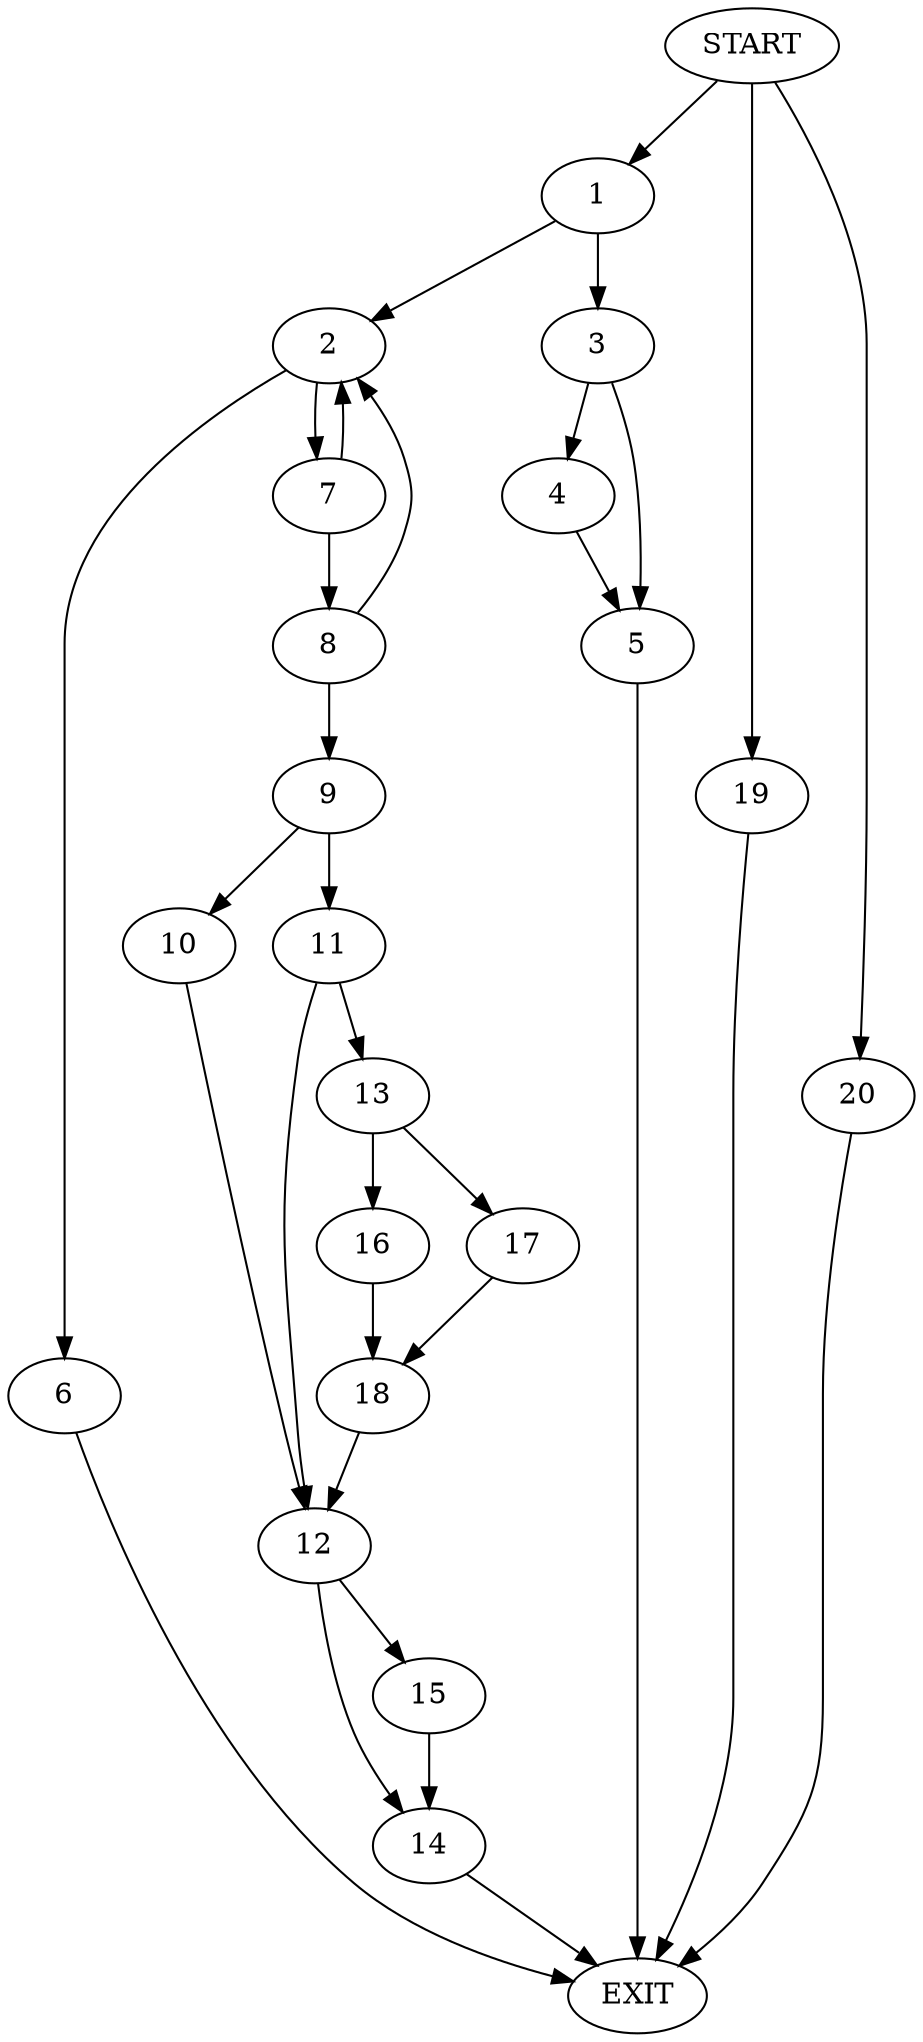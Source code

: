 digraph {
0 [label="START"]
21 [label="EXIT"]
0 -> 1
1 -> 2
1 -> 3
3 -> 4
3 -> 5
2 -> 6
2 -> 7
5 -> 21
4 -> 5
6 -> 21
7 -> 2
7 -> 8
8 -> 2
8 -> 9
9 -> 10
9 -> 11
10 -> 12
11 -> 13
11 -> 12
12 -> 14
12 -> 15
13 -> 16
13 -> 17
17 -> 18
16 -> 18
18 -> 12
0 -> 19
19 -> 21
0 -> 20
20 -> 21
15 -> 14
14 -> 21
}
